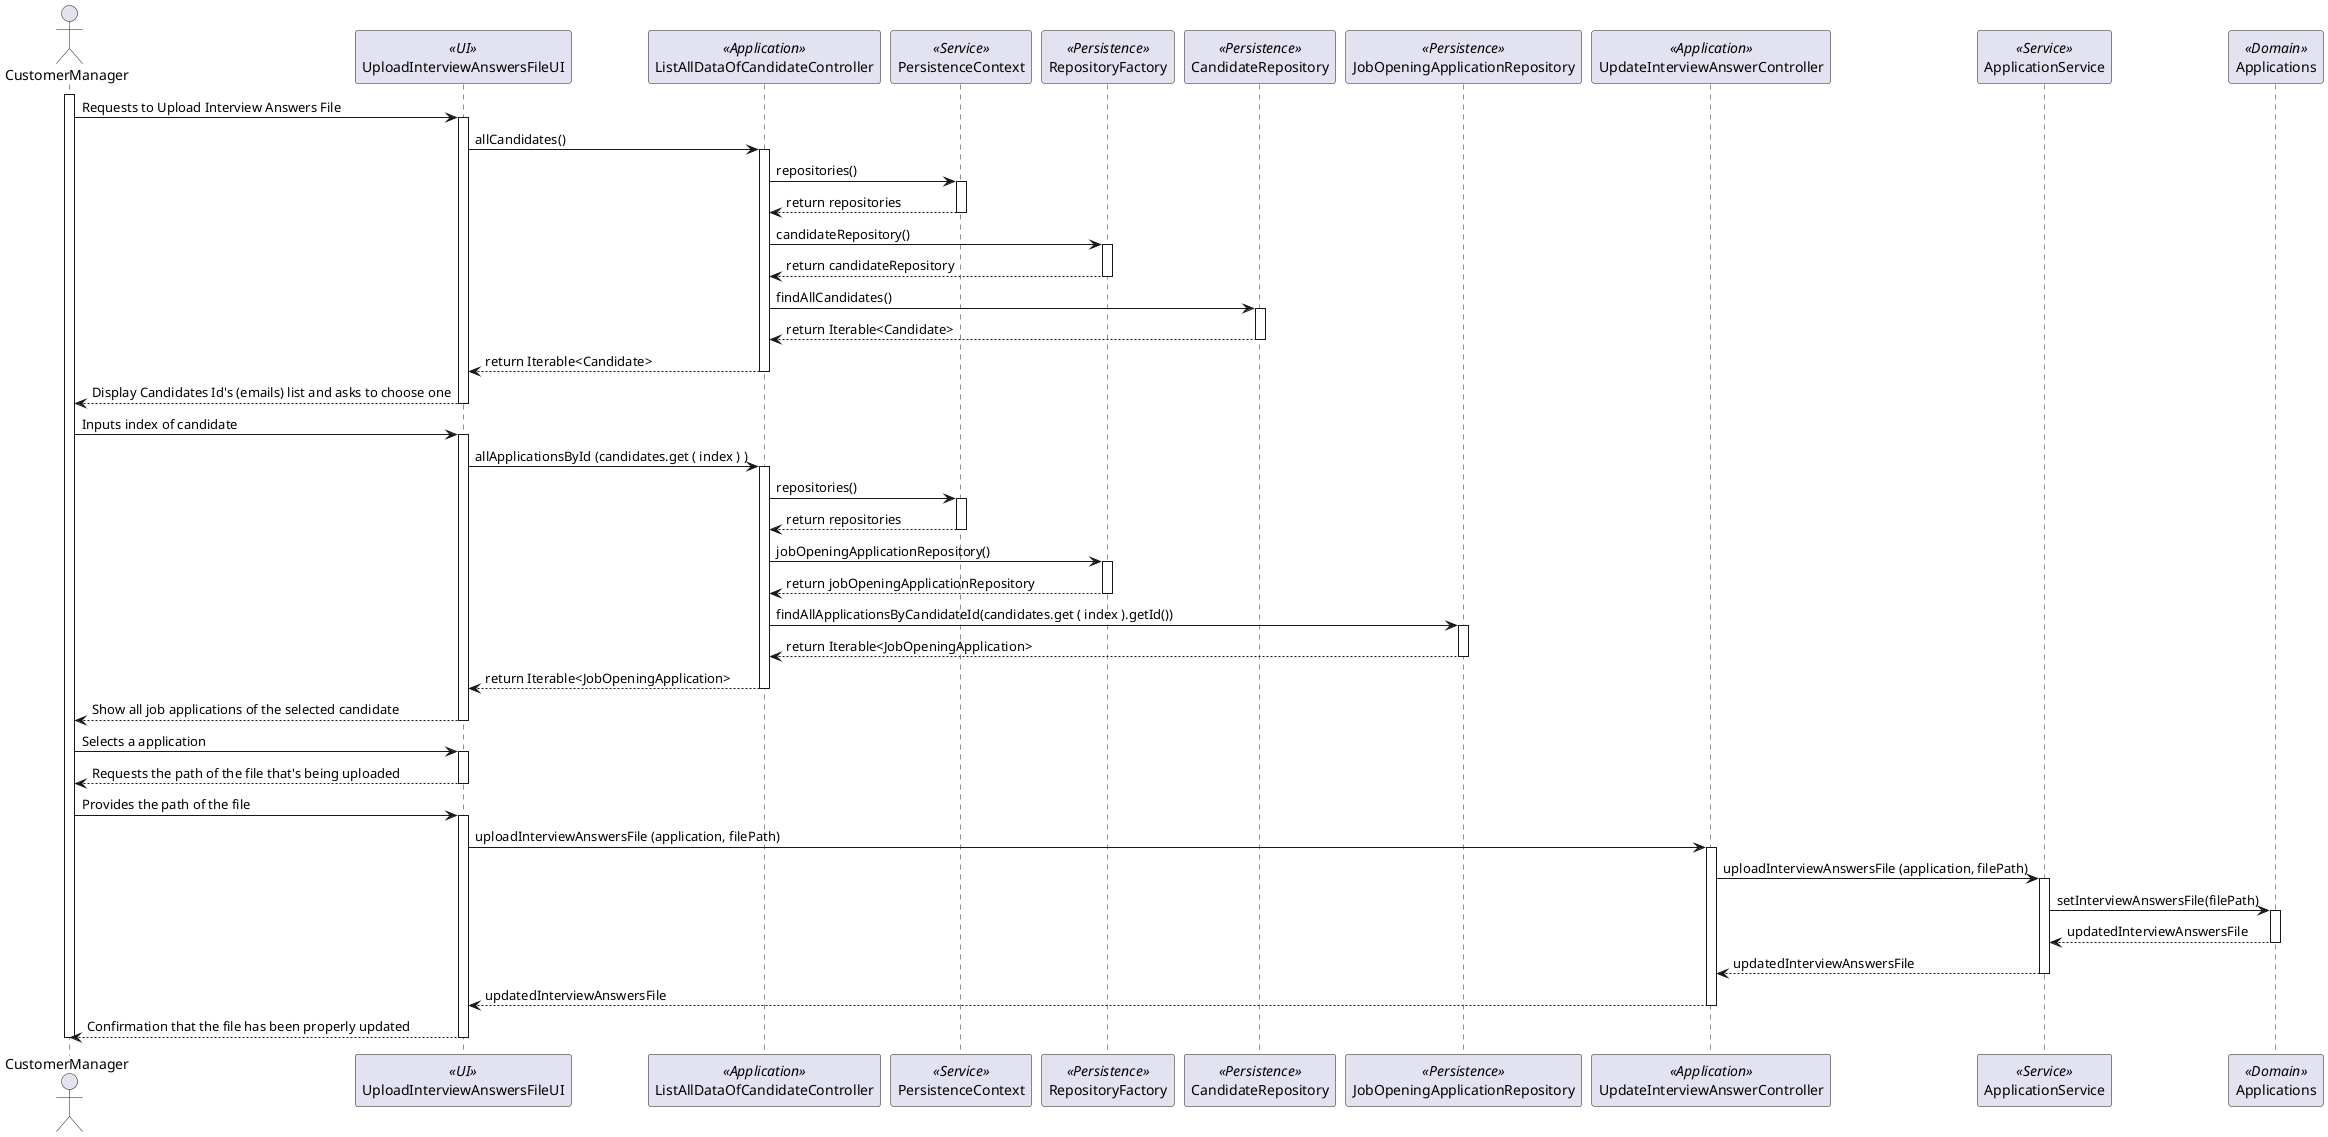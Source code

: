 @startuml

actor CustomerManager as CM
participant UploadInterviewAnswersFileUI as UI <<UI>>
participant ListAllDataOfCandidateController as C <<Application>>
participant "PersistenceContext" as P <<Service>>
participant "RepositoryFactory" as RF <<Persistence>>
participant "CandidateRepository" as CR <<Persistence>>
participant "JobOpeningApplicationRepository" as JAR <<Persistence>>

participant UpdateInterviewAnswerController as CTRL <<Application>>
participant ApplicationService as APPS <<Service>>
participant Applications as Aps <<Domain>>




activate CM
CM -> UI: Requests to Upload Interview Answers File
activate UI
UI -> C : allCandidates()
activate C
C -> P: repositories()
activate P
P --> C: return repositories
deactivate P
C -> RF: candidateRepository()
activate RF
RF --> C: return candidateRepository
deactivate RF
C -> CR: findAllCandidates()
activate CR
CR --> C: return Iterable<Candidate>
deactivate CR
C --> UI: return Iterable<Candidate>
deactivate C
UI --> CM: Display Candidates Id's (emails) list and asks to choose one
deactivate UI
CM->UI: Inputs index of candidate
activate UI
UI -> C: allApplicationsById (candidates.get ( index ) )
activate C
C -> P: repositories()
activate P
P --> C: return repositories
deactivate P
C -> RF: jobOpeningApplicationRepository()
activate RF
RF --> C: return jobOpeningApplicationRepository
deactivate RF
C -> JAR: findAllApplicationsByCandidateId(candidates.get ( index ).getId())
activate JAR
JAR --> C: return Iterable<JobOpeningApplication>
deactivate JAR
C --> UI: return Iterable<JobOpeningApplication>
deactivate C




UI--> CM : Show all job applications of the selected candidate
deactivate UI
CM->UI : Selects a application
activate UI
UI-->CM: Requests the path of the file that's being uploaded
deactivate UI
CM->UI: Provides the path of the file
activate UI
UI->CTRL : uploadInterviewAnswersFile (application, filePath)
activate CTRL
CTRL->APPS: uploadInterviewAnswersFile (application, filePath)
activate APPS
APPS->Aps:setInterviewAnswersFile(filePath)
activate Aps
Aps-->APPS: updatedInterviewAnswersFile
deactivate Aps
APPS-->CTRL: updatedInterviewAnswersFile
deactivate APPS
CTRL-->UI: updatedInterviewAnswersFile
deactivate CTRL
UI-->CM : Confirmation that the file has been properly updated
deactivate UI

deactivate CM

@enduml
